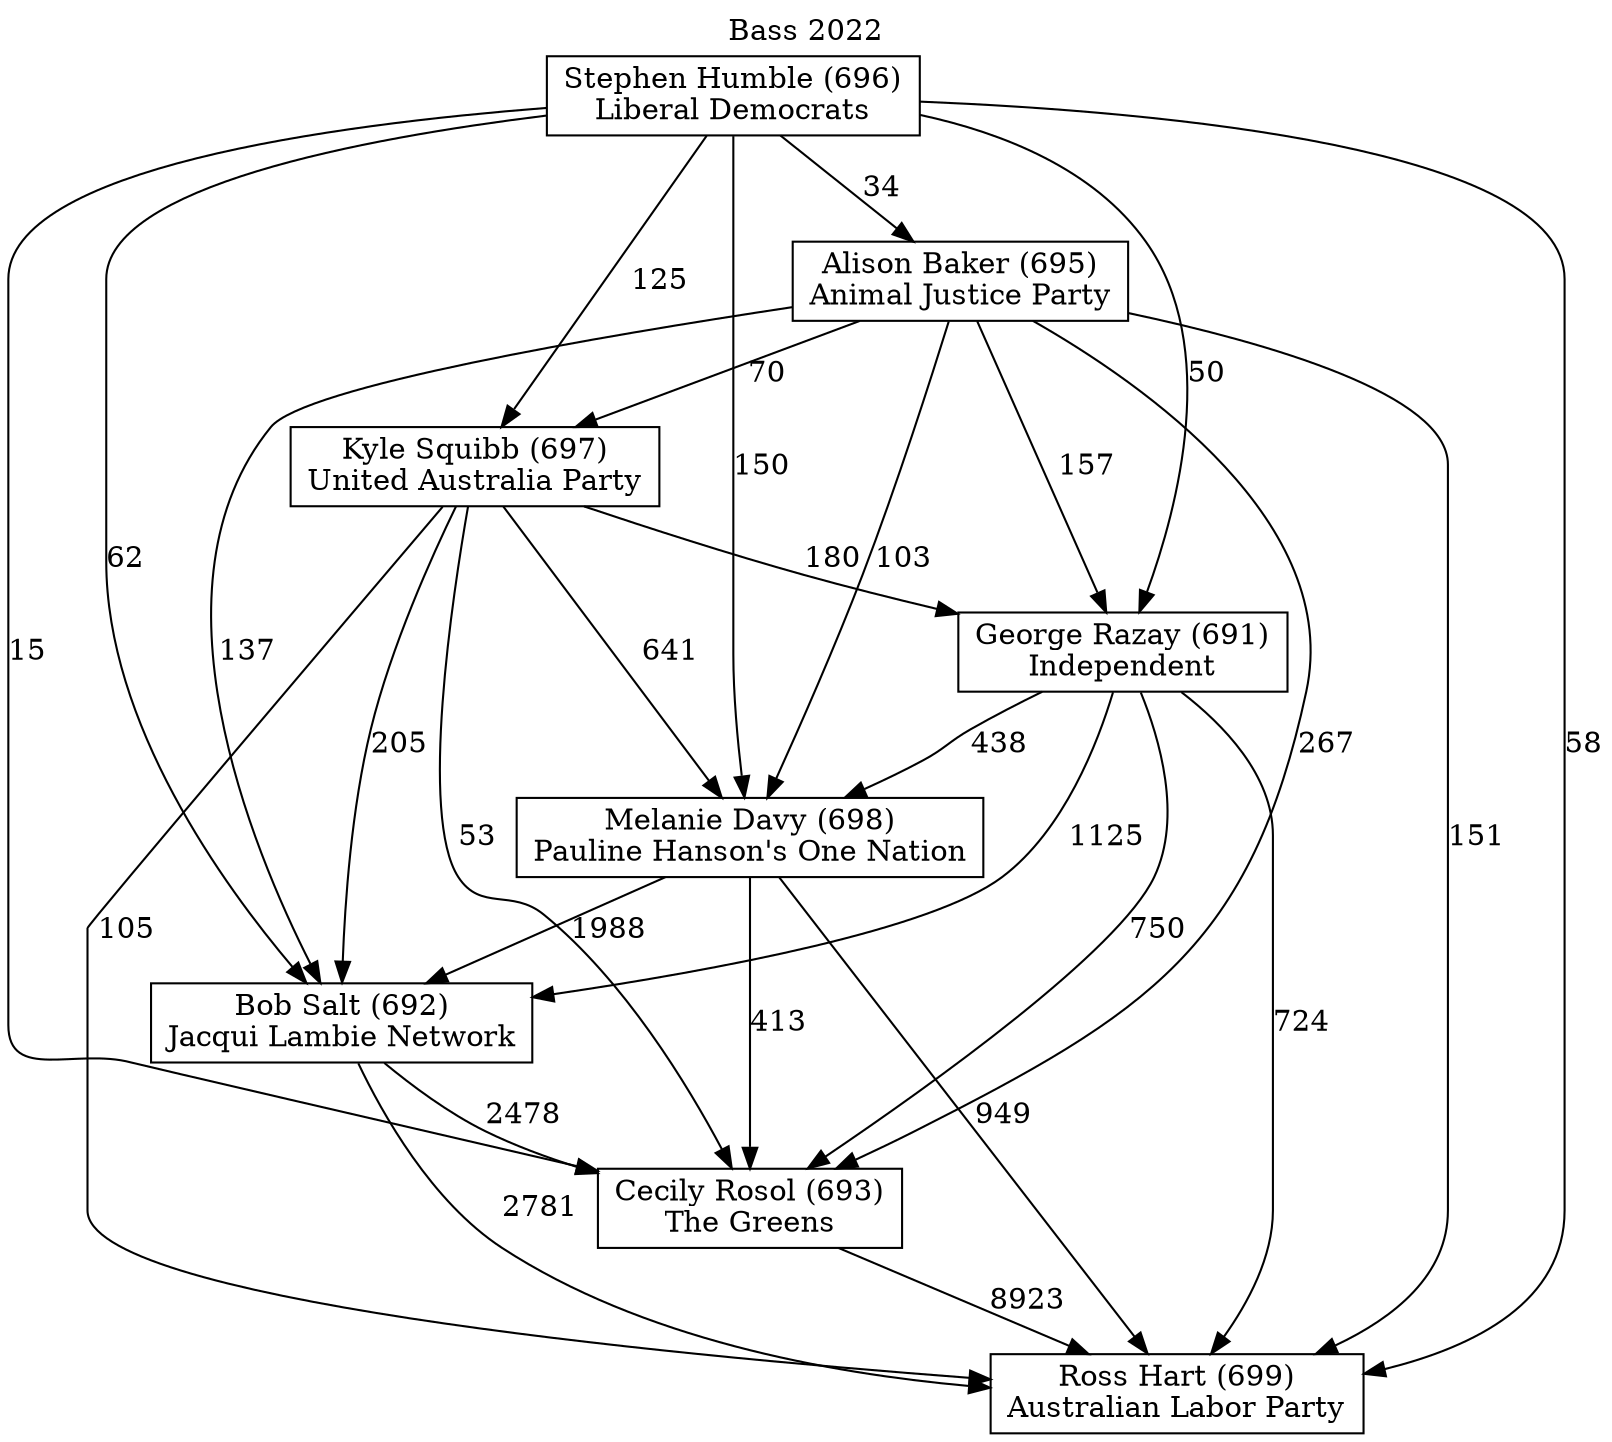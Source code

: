 // House preference flow
digraph "Ross Hart (699)_Bass_2022" {
	graph [label="Bass 2022" labelloc=t mclimit=10]
	node [shape=box]
	"Alison Baker (695)" [label="Alison Baker (695)
Animal Justice Party"]
	"Bob Salt (692)" [label="Bob Salt (692)
Jacqui Lambie Network"]
	"Cecily Rosol (693)" [label="Cecily Rosol (693)
The Greens"]
	"George Razay (691)" [label="George Razay (691)
Independent"]
	"Kyle Squibb (697)" [label="Kyle Squibb (697)
United Australia Party"]
	"Melanie Davy (698)" [label="Melanie Davy (698)
Pauline Hanson's One Nation"]
	"Ross Hart (699)" [label="Ross Hart (699)
Australian Labor Party"]
	"Stephen Humble (696)" [label="Stephen Humble (696)
Liberal Democrats"]
	"Alison Baker (695)" -> "Bob Salt (692)" [label=137]
	"Alison Baker (695)" -> "Cecily Rosol (693)" [label=267]
	"Alison Baker (695)" -> "George Razay (691)" [label=157]
	"Alison Baker (695)" -> "Kyle Squibb (697)" [label=70]
	"Alison Baker (695)" -> "Melanie Davy (698)" [label=103]
	"Alison Baker (695)" -> "Ross Hart (699)" [label=151]
	"Bob Salt (692)" -> "Cecily Rosol (693)" [label=2478]
	"Bob Salt (692)" -> "Ross Hart (699)" [label=2781]
	"Cecily Rosol (693)" -> "Ross Hart (699)" [label=8923]
	"George Razay (691)" -> "Bob Salt (692)" [label=1125]
	"George Razay (691)" -> "Cecily Rosol (693)" [label=750]
	"George Razay (691)" -> "Melanie Davy (698)" [label=438]
	"George Razay (691)" -> "Ross Hart (699)" [label=724]
	"Kyle Squibb (697)" -> "Bob Salt (692)" [label=205]
	"Kyle Squibb (697)" -> "Cecily Rosol (693)" [label=53]
	"Kyle Squibb (697)" -> "George Razay (691)" [label=180]
	"Kyle Squibb (697)" -> "Melanie Davy (698)" [label=641]
	"Kyle Squibb (697)" -> "Ross Hart (699)" [label=105]
	"Melanie Davy (698)" -> "Bob Salt (692)" [label=1988]
	"Melanie Davy (698)" -> "Cecily Rosol (693)" [label=413]
	"Melanie Davy (698)" -> "Ross Hart (699)" [label=949]
	"Stephen Humble (696)" -> "Alison Baker (695)" [label=34]
	"Stephen Humble (696)" -> "Bob Salt (692)" [label=62]
	"Stephen Humble (696)" -> "Cecily Rosol (693)" [label=15]
	"Stephen Humble (696)" -> "George Razay (691)" [label=50]
	"Stephen Humble (696)" -> "Kyle Squibb (697)" [label=125]
	"Stephen Humble (696)" -> "Melanie Davy (698)" [label=150]
	"Stephen Humble (696)" -> "Ross Hart (699)" [label=58]
}
